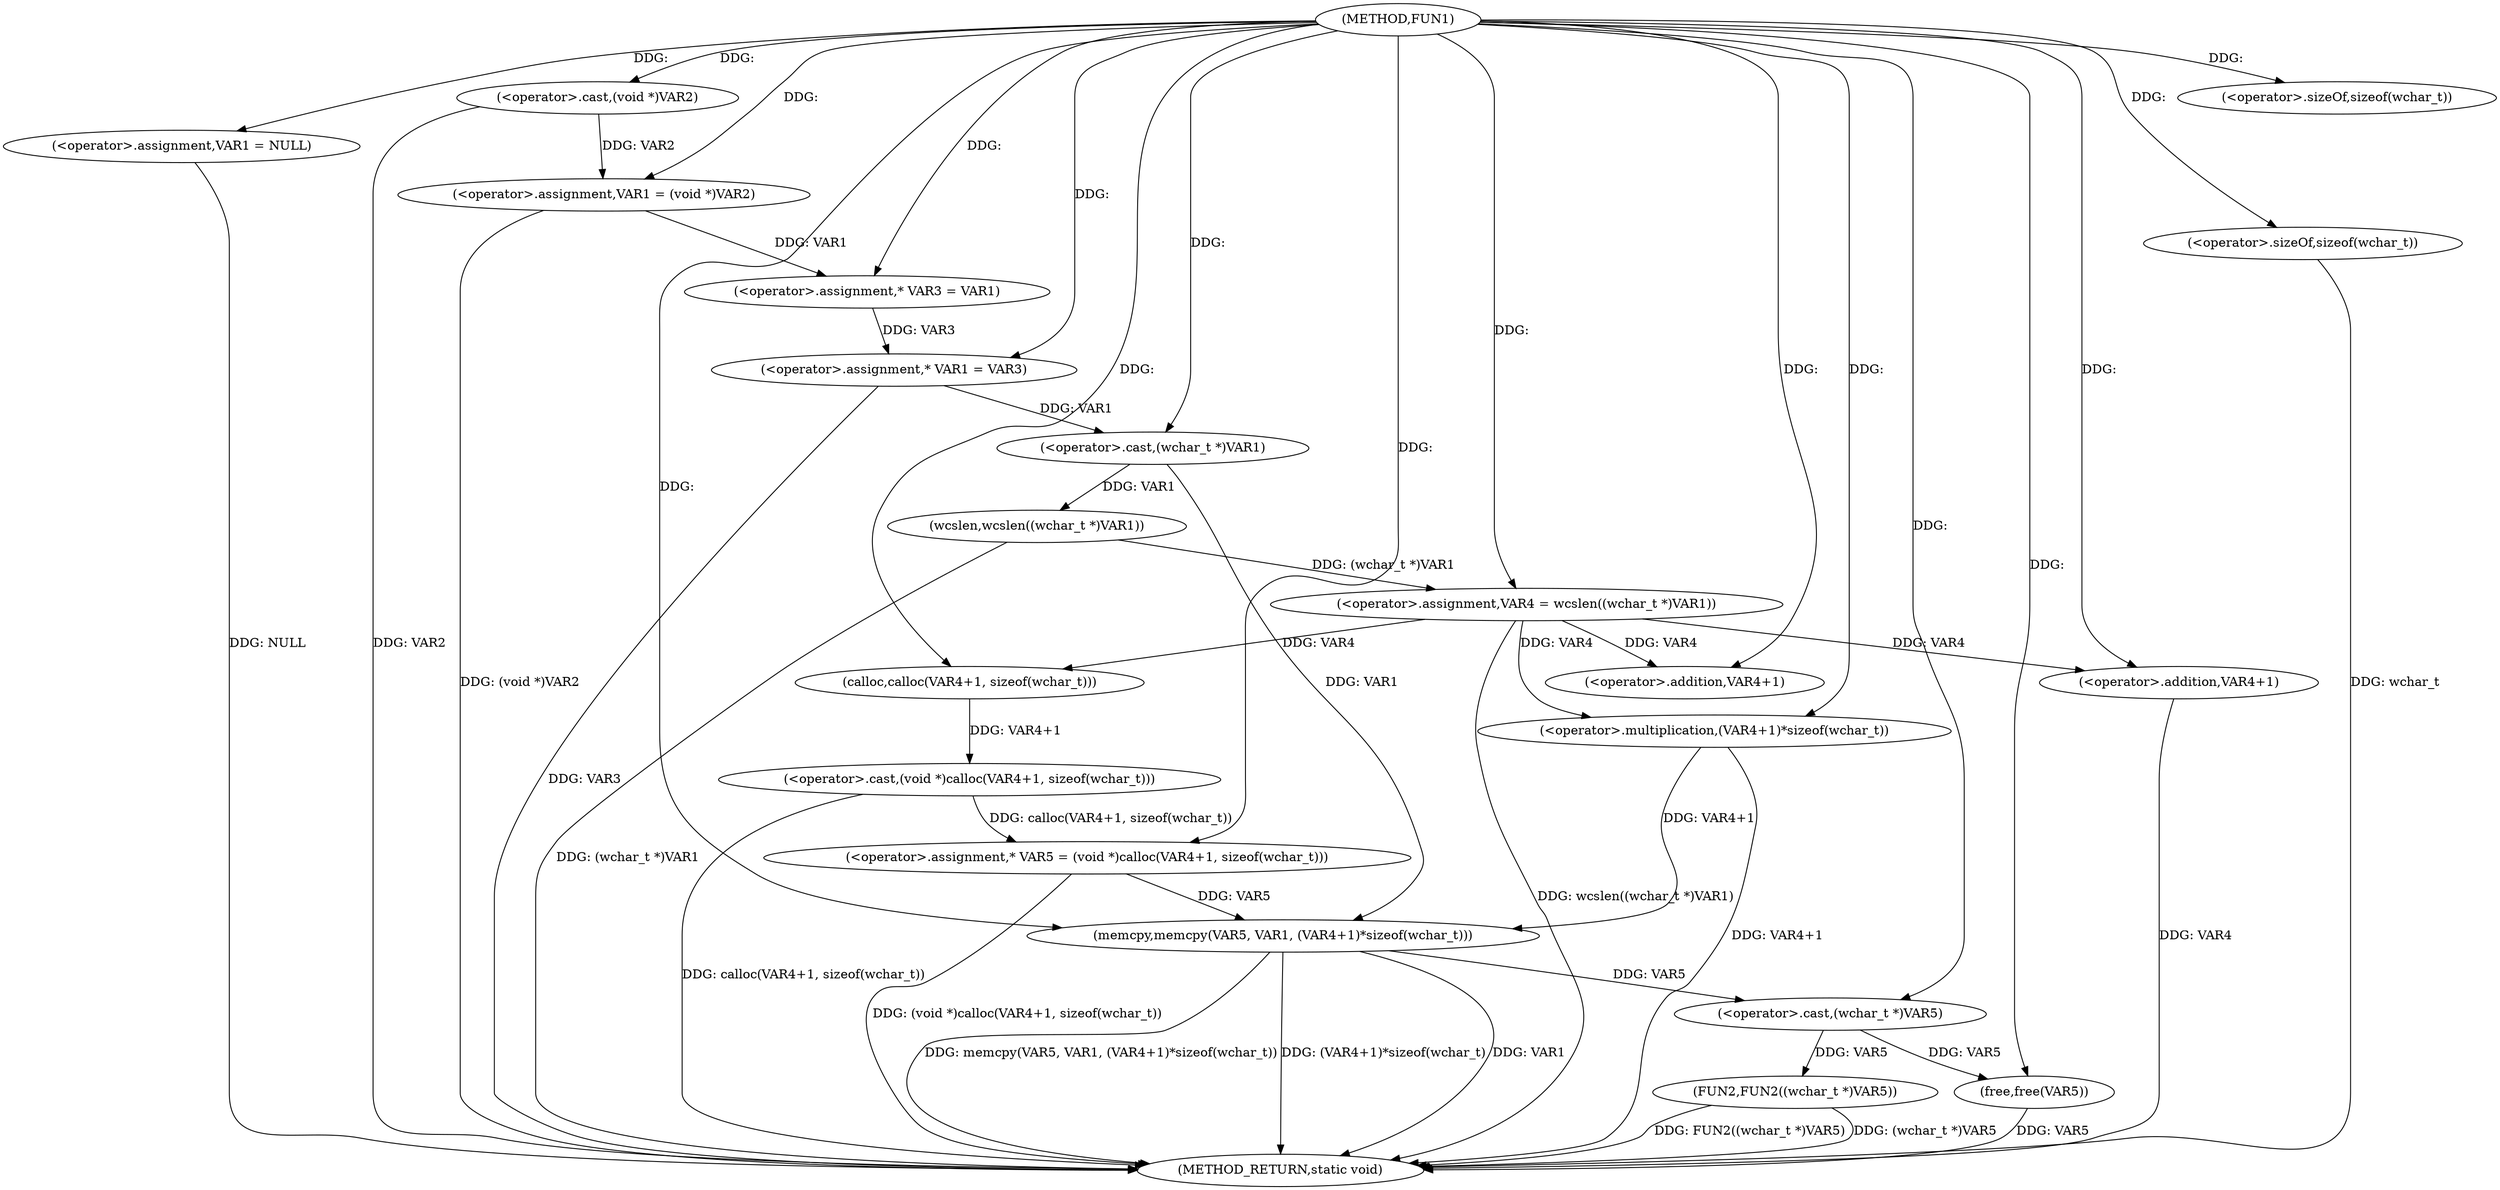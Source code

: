 digraph FUN1 {  
"1000100" [label = "(METHOD,FUN1)" ]
"1000154" [label = "(METHOD_RETURN,static void)" ]
"1000103" [label = "(<operator>.assignment,VAR1 = NULL)" ]
"1000106" [label = "(<operator>.assignment,VAR1 = (void *)VAR2)" ]
"1000108" [label = "(<operator>.cast,(void *)VAR2)" ]
"1000113" [label = "(<operator>.assignment,* VAR3 = VAR1)" ]
"1000117" [label = "(<operator>.assignment,* VAR1 = VAR3)" ]
"1000122" [label = "(<operator>.assignment,VAR4 = wcslen((wchar_t *)VAR1))" ]
"1000124" [label = "(wcslen,wcslen((wchar_t *)VAR1))" ]
"1000125" [label = "(<operator>.cast,(wchar_t *)VAR1)" ]
"1000129" [label = "(<operator>.assignment,* VAR5 = (void *)calloc(VAR4+1, sizeof(wchar_t)))" ]
"1000131" [label = "(<operator>.cast,(void *)calloc(VAR4+1, sizeof(wchar_t)))" ]
"1000133" [label = "(calloc,calloc(VAR4+1, sizeof(wchar_t)))" ]
"1000134" [label = "(<operator>.addition,VAR4+1)" ]
"1000137" [label = "(<operator>.sizeOf,sizeof(wchar_t))" ]
"1000139" [label = "(memcpy,memcpy(VAR5, VAR1, (VAR4+1)*sizeof(wchar_t)))" ]
"1000142" [label = "(<operator>.multiplication,(VAR4+1)*sizeof(wchar_t))" ]
"1000143" [label = "(<operator>.addition,VAR4+1)" ]
"1000146" [label = "(<operator>.sizeOf,sizeof(wchar_t))" ]
"1000148" [label = "(FUN2,FUN2((wchar_t *)VAR5))" ]
"1000149" [label = "(<operator>.cast,(wchar_t *)VAR5)" ]
"1000152" [label = "(free,free(VAR5))" ]
  "1000139" -> "1000154"  [ label = "DDG: (VAR4+1)*sizeof(wchar_t)"] 
  "1000124" -> "1000154"  [ label = "DDG: (wchar_t *)VAR1"] 
  "1000106" -> "1000154"  [ label = "DDG: (void *)VAR2"] 
  "1000103" -> "1000154"  [ label = "DDG: NULL"] 
  "1000152" -> "1000154"  [ label = "DDG: VAR5"] 
  "1000131" -> "1000154"  [ label = "DDG: calloc(VAR4+1, sizeof(wchar_t))"] 
  "1000117" -> "1000154"  [ label = "DDG: VAR3"] 
  "1000146" -> "1000154"  [ label = "DDG: wchar_t"] 
  "1000139" -> "1000154"  [ label = "DDG: VAR1"] 
  "1000139" -> "1000154"  [ label = "DDG: memcpy(VAR5, VAR1, (VAR4+1)*sizeof(wchar_t))"] 
  "1000143" -> "1000154"  [ label = "DDG: VAR4"] 
  "1000148" -> "1000154"  [ label = "DDG: (wchar_t *)VAR5"] 
  "1000148" -> "1000154"  [ label = "DDG: FUN2((wchar_t *)VAR5)"] 
  "1000108" -> "1000154"  [ label = "DDG: VAR2"] 
  "1000142" -> "1000154"  [ label = "DDG: VAR4+1"] 
  "1000129" -> "1000154"  [ label = "DDG: (void *)calloc(VAR4+1, sizeof(wchar_t))"] 
  "1000122" -> "1000154"  [ label = "DDG: wcslen((wchar_t *)VAR1)"] 
  "1000100" -> "1000103"  [ label = "DDG: "] 
  "1000108" -> "1000106"  [ label = "DDG: VAR2"] 
  "1000100" -> "1000106"  [ label = "DDG: "] 
  "1000100" -> "1000108"  [ label = "DDG: "] 
  "1000106" -> "1000113"  [ label = "DDG: VAR1"] 
  "1000100" -> "1000113"  [ label = "DDG: "] 
  "1000113" -> "1000117"  [ label = "DDG: VAR3"] 
  "1000100" -> "1000117"  [ label = "DDG: "] 
  "1000124" -> "1000122"  [ label = "DDG: (wchar_t *)VAR1"] 
  "1000100" -> "1000122"  [ label = "DDG: "] 
  "1000125" -> "1000124"  [ label = "DDG: VAR1"] 
  "1000117" -> "1000125"  [ label = "DDG: VAR1"] 
  "1000100" -> "1000125"  [ label = "DDG: "] 
  "1000131" -> "1000129"  [ label = "DDG: calloc(VAR4+1, sizeof(wchar_t))"] 
  "1000100" -> "1000129"  [ label = "DDG: "] 
  "1000133" -> "1000131"  [ label = "DDG: VAR4+1"] 
  "1000122" -> "1000133"  [ label = "DDG: VAR4"] 
  "1000100" -> "1000133"  [ label = "DDG: "] 
  "1000122" -> "1000134"  [ label = "DDG: VAR4"] 
  "1000100" -> "1000134"  [ label = "DDG: "] 
  "1000100" -> "1000137"  [ label = "DDG: "] 
  "1000129" -> "1000139"  [ label = "DDG: VAR5"] 
  "1000100" -> "1000139"  [ label = "DDG: "] 
  "1000125" -> "1000139"  [ label = "DDG: VAR1"] 
  "1000142" -> "1000139"  [ label = "DDG: VAR4+1"] 
  "1000100" -> "1000142"  [ label = "DDG: "] 
  "1000122" -> "1000142"  [ label = "DDG: VAR4"] 
  "1000100" -> "1000143"  [ label = "DDG: "] 
  "1000122" -> "1000143"  [ label = "DDG: VAR4"] 
  "1000100" -> "1000146"  [ label = "DDG: "] 
  "1000149" -> "1000148"  [ label = "DDG: VAR5"] 
  "1000139" -> "1000149"  [ label = "DDG: VAR5"] 
  "1000100" -> "1000149"  [ label = "DDG: "] 
  "1000149" -> "1000152"  [ label = "DDG: VAR5"] 
  "1000100" -> "1000152"  [ label = "DDG: "] 
}
